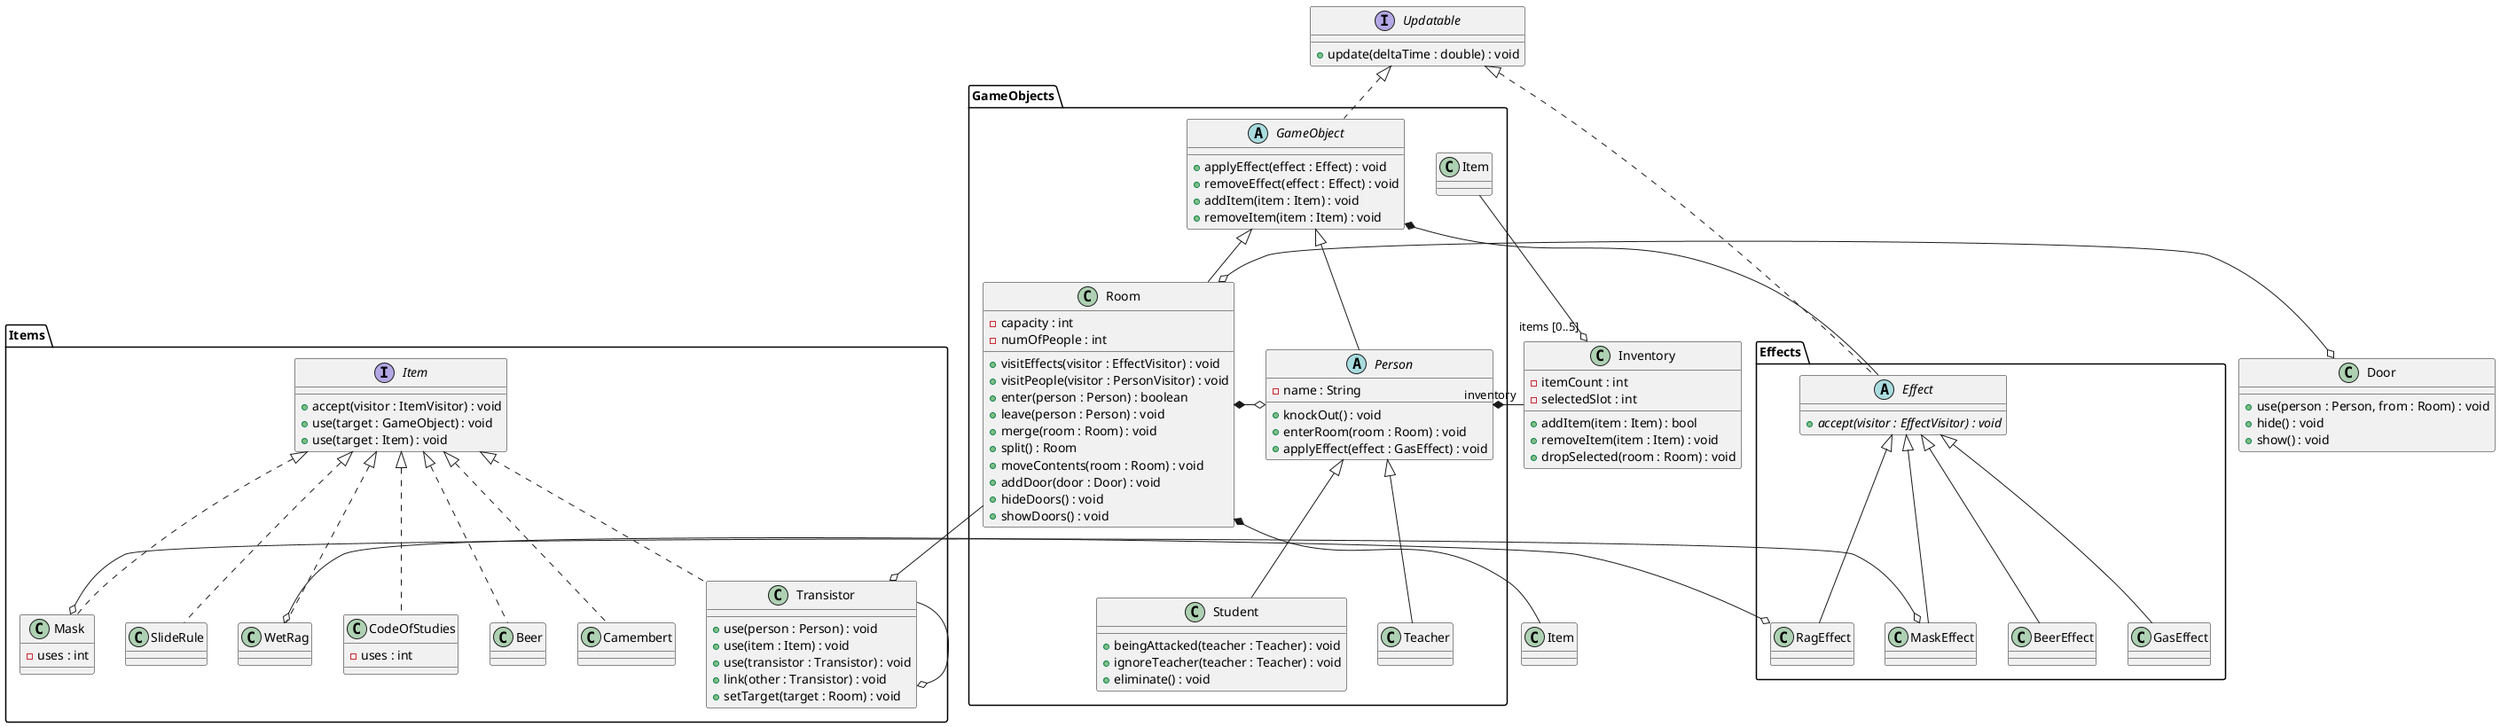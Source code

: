 @startuml effects

' left to right direction

interface Updatable {
	+ update(deltaTime : double) : void
}

class Door {
	+ use(person : Person, from : Room) : void
	+ hide() : void
	+ show() : void
}

class Inventory {
	- itemCount : int
	- selectedSlot : int
	+ addItem(item : Item) : bool
	+ removeItem(item : Item) : void
	+ dropSelected(room : Room) : void	
}

package GameObjects {
	abstract GameObject {
		+ applyEffect(effect : Effect) : void
		+ removeEffect(effect : Effect) : void
		+ addItem(item : Item) : void
		+ removeItem(item : Item) : void
	}

	abstract Person {
		- name : String
		+ knockOut() : void
		+ enterRoom(room : Room) : void
		+ applyEffect(effect : GasEffect) : void
	}

	class Student {
		+ beingAttacked(teacher : Teacher) : void
		+ ignoreTeacher(teacher : Teacher) : void
		+ eliminate() : void
	}
	class Teacher {
		
	}

	class Room {
		- capacity : int
		- numOfPeople : int
		+ visitEffects(visitor : EffectVisitor) : void
		+ visitPeople(visitor : PersonVisitor) : void
		+ enter(person : Person) : boolean
		+ leave(person : Person) : void
		+ merge(room : Room) : void
		+ split() : Room
		+ moveContents(room : Room) : void
		+ addDoor(door : Door) : void
		+ hideDoors() : void
		+ showDoors() : void
	}
	
	Updatable <|.- GameObject
	GameObject <|-- Person
	GameObject <|-- Room
	Person <|-- Teacher
	Person <|-- Student

	Room *-o Person
	Room o-o Door
	Person "inventory" *- Inventory
	Inventory "items [0..5]" o-- Item
}


package Items {
	interface Item {
		+ accept(visitor : ItemVisitor) : void
		+ use(target : GameObject) : void
		+ use(target : Item) : void
	}
	
	class SlideRule
	
	class Transistor {
		+ use(person : Person) : void
		+ use(item : Item) : void
		+ use(transistor : Transistor) : void
		+ link(other : Transistor) : void
		+ setTarget(target : Room) : void
	}
	
	class CodeOfStudies {
		- uses : int
	}
	
	class Beer {
	}
	
	class WetRag {
	}
	
	class Mask {
		- uses : int
	}

	class Camembert {
	}

	together {
		Item <|.- SlideRule
		Item <|.- Transistor
		Item <|.- CodeOfStudies
		Item <|.- Beer
		Item <|.- WetRag
		Item <|.- Mask
		Item <|.- Camembert
	}

	Transistor --o Transistor
}

package Effects {
	abstract Effect {
		{abstract} + accept(visitor : EffectVisitor) : void
	}

	class BeerEffect
	class RagEffect
	class GasEffect
	class MaskEffect

	together {
		Effect <|-- BeerEffect
		Effect <|-- RagEffect
		Effect <|-- GasEffect
		Effect <|-- MaskEffect
	}
	
	Updatable <|.- Effect
}


GameObject *-- Effect
Room *-- Item

Room --o Transistor

WetRag o-o RagEffect
Mask o-o MaskEffect
@enduml